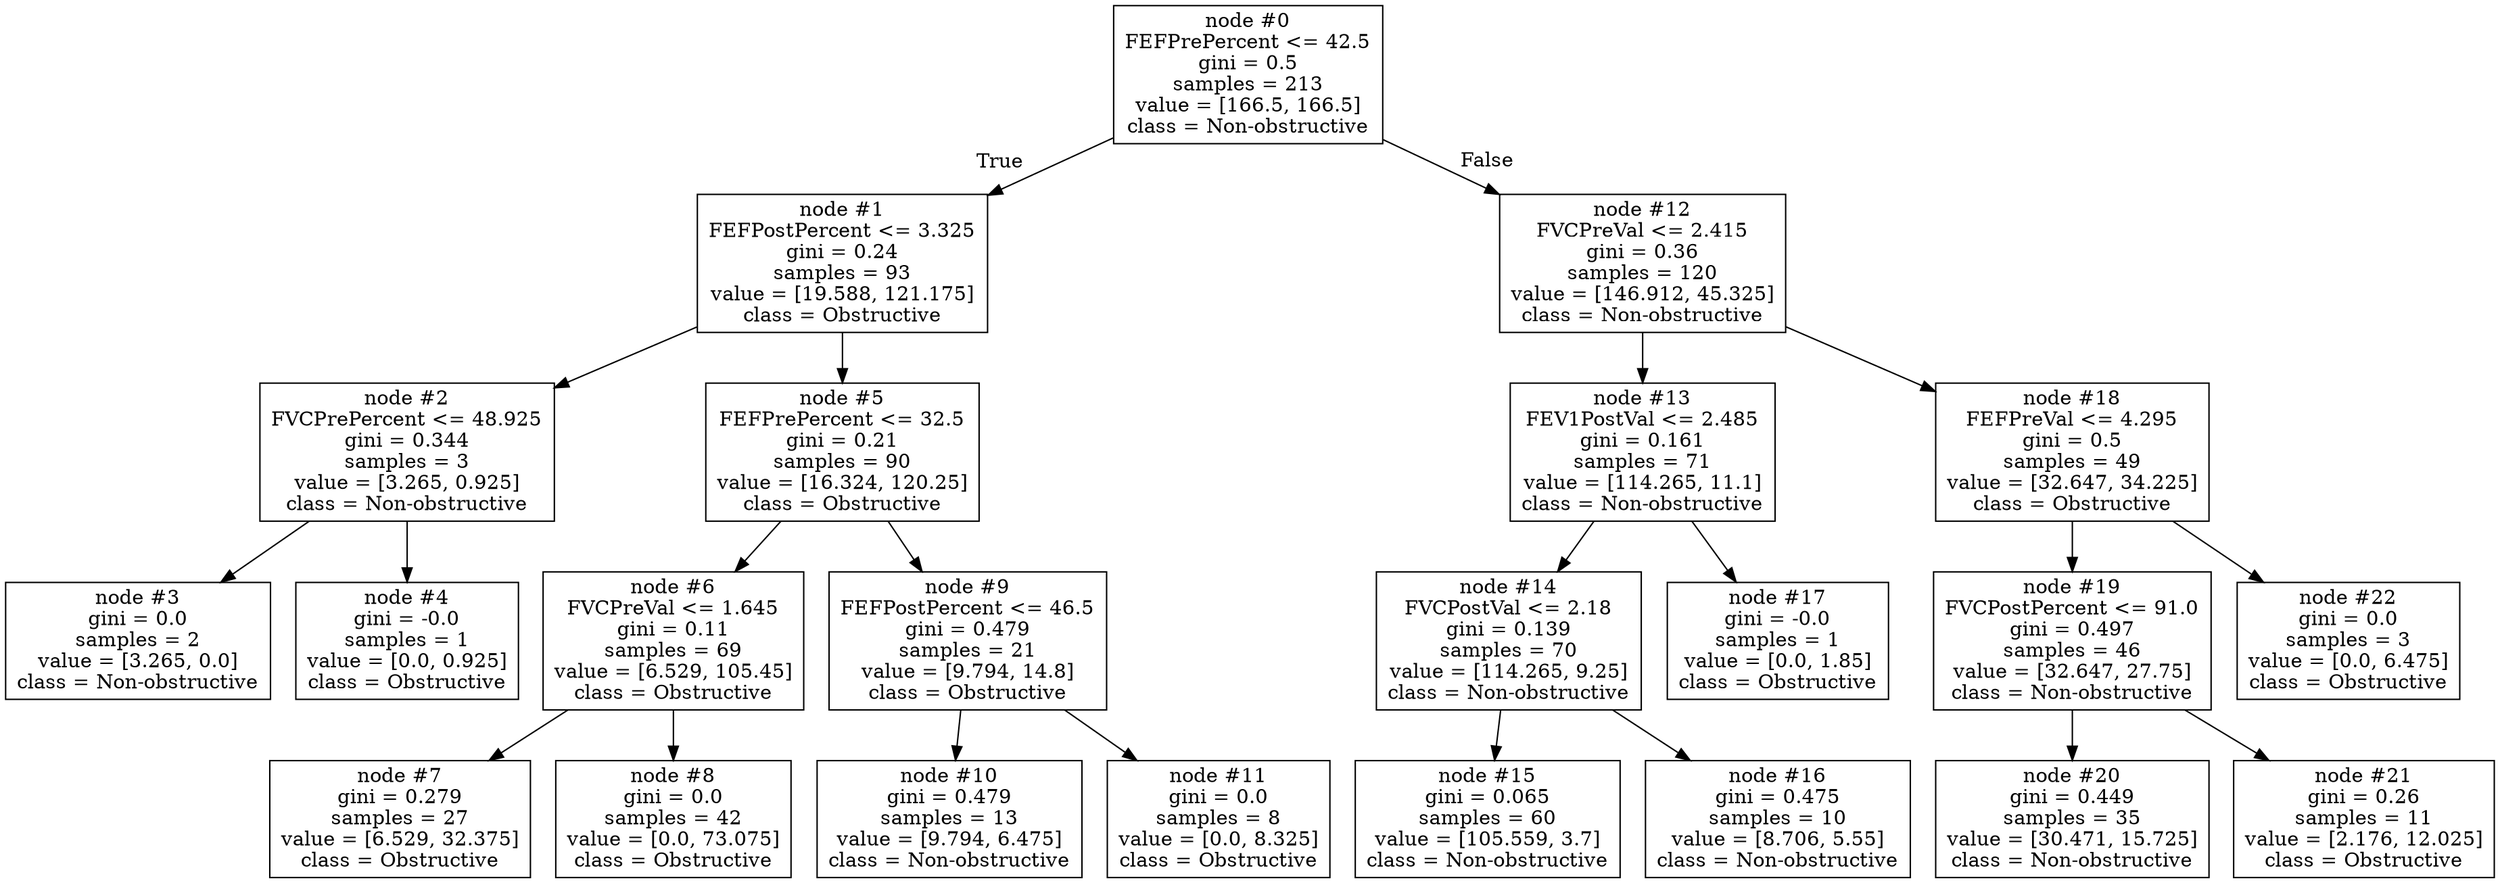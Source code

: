 digraph Tree {
node [shape=box] ;
0 [label="node #0\nFEFPrePercent <= 42.5\ngini = 0.5\nsamples = 213\nvalue = [166.5, 166.5]\nclass = Non-obstructive"] ;
1 [label="node #1\nFEFPostPercent <= 3.325\ngini = 0.24\nsamples = 93\nvalue = [19.588, 121.175]\nclass = Obstructive"] ;
0 -> 1 [labeldistance=2.5, labelangle=45, headlabel="True"] ;
2 [label="node #2\nFVCPrePercent <= 48.925\ngini = 0.344\nsamples = 3\nvalue = [3.265, 0.925]\nclass = Non-obstructive"] ;
1 -> 2 ;
3 [label="node #3\ngini = 0.0\nsamples = 2\nvalue = [3.265, 0.0]\nclass = Non-obstructive"] ;
2 -> 3 ;
4 [label="node #4\ngini = -0.0\nsamples = 1\nvalue = [0.0, 0.925]\nclass = Obstructive"] ;
2 -> 4 ;
5 [label="node #5\nFEFPrePercent <= 32.5\ngini = 0.21\nsamples = 90\nvalue = [16.324, 120.25]\nclass = Obstructive"] ;
1 -> 5 ;
6 [label="node #6\nFVCPreVal <= 1.645\ngini = 0.11\nsamples = 69\nvalue = [6.529, 105.45]\nclass = Obstructive"] ;
5 -> 6 ;
7 [label="node #7\ngini = 0.279\nsamples = 27\nvalue = [6.529, 32.375]\nclass = Obstructive"] ;
6 -> 7 ;
8 [label="node #8\ngini = 0.0\nsamples = 42\nvalue = [0.0, 73.075]\nclass = Obstructive"] ;
6 -> 8 ;
9 [label="node #9\nFEFPostPercent <= 46.5\ngini = 0.479\nsamples = 21\nvalue = [9.794, 14.8]\nclass = Obstructive"] ;
5 -> 9 ;
10 [label="node #10\ngini = 0.479\nsamples = 13\nvalue = [9.794, 6.475]\nclass = Non-obstructive"] ;
9 -> 10 ;
11 [label="node #11\ngini = 0.0\nsamples = 8\nvalue = [0.0, 8.325]\nclass = Obstructive"] ;
9 -> 11 ;
12 [label="node #12\nFVCPreVal <= 2.415\ngini = 0.36\nsamples = 120\nvalue = [146.912, 45.325]\nclass = Non-obstructive"] ;
0 -> 12 [labeldistance=2.5, labelangle=-45, headlabel="False"] ;
13 [label="node #13\nFEV1PostVal <= 2.485\ngini = 0.161\nsamples = 71\nvalue = [114.265, 11.1]\nclass = Non-obstructive"] ;
12 -> 13 ;
14 [label="node #14\nFVCPostVal <= 2.18\ngini = 0.139\nsamples = 70\nvalue = [114.265, 9.25]\nclass = Non-obstructive"] ;
13 -> 14 ;
15 [label="node #15\ngini = 0.065\nsamples = 60\nvalue = [105.559, 3.7]\nclass = Non-obstructive"] ;
14 -> 15 ;
16 [label="node #16\ngini = 0.475\nsamples = 10\nvalue = [8.706, 5.55]\nclass = Non-obstructive"] ;
14 -> 16 ;
17 [label="node #17\ngini = -0.0\nsamples = 1\nvalue = [0.0, 1.85]\nclass = Obstructive"] ;
13 -> 17 ;
18 [label="node #18\nFEFPreVal <= 4.295\ngini = 0.5\nsamples = 49\nvalue = [32.647, 34.225]\nclass = Obstructive"] ;
12 -> 18 ;
19 [label="node #19\nFVCPostPercent <= 91.0\ngini = 0.497\nsamples = 46\nvalue = [32.647, 27.75]\nclass = Non-obstructive"] ;
18 -> 19 ;
20 [label="node #20\ngini = 0.449\nsamples = 35\nvalue = [30.471, 15.725]\nclass = Non-obstructive"] ;
19 -> 20 ;
21 [label="node #21\ngini = 0.26\nsamples = 11\nvalue = [2.176, 12.025]\nclass = Obstructive"] ;
19 -> 21 ;
22 [label="node #22\ngini = 0.0\nsamples = 3\nvalue = [0.0, 6.475]\nclass = Obstructive"] ;
18 -> 22 ;
}